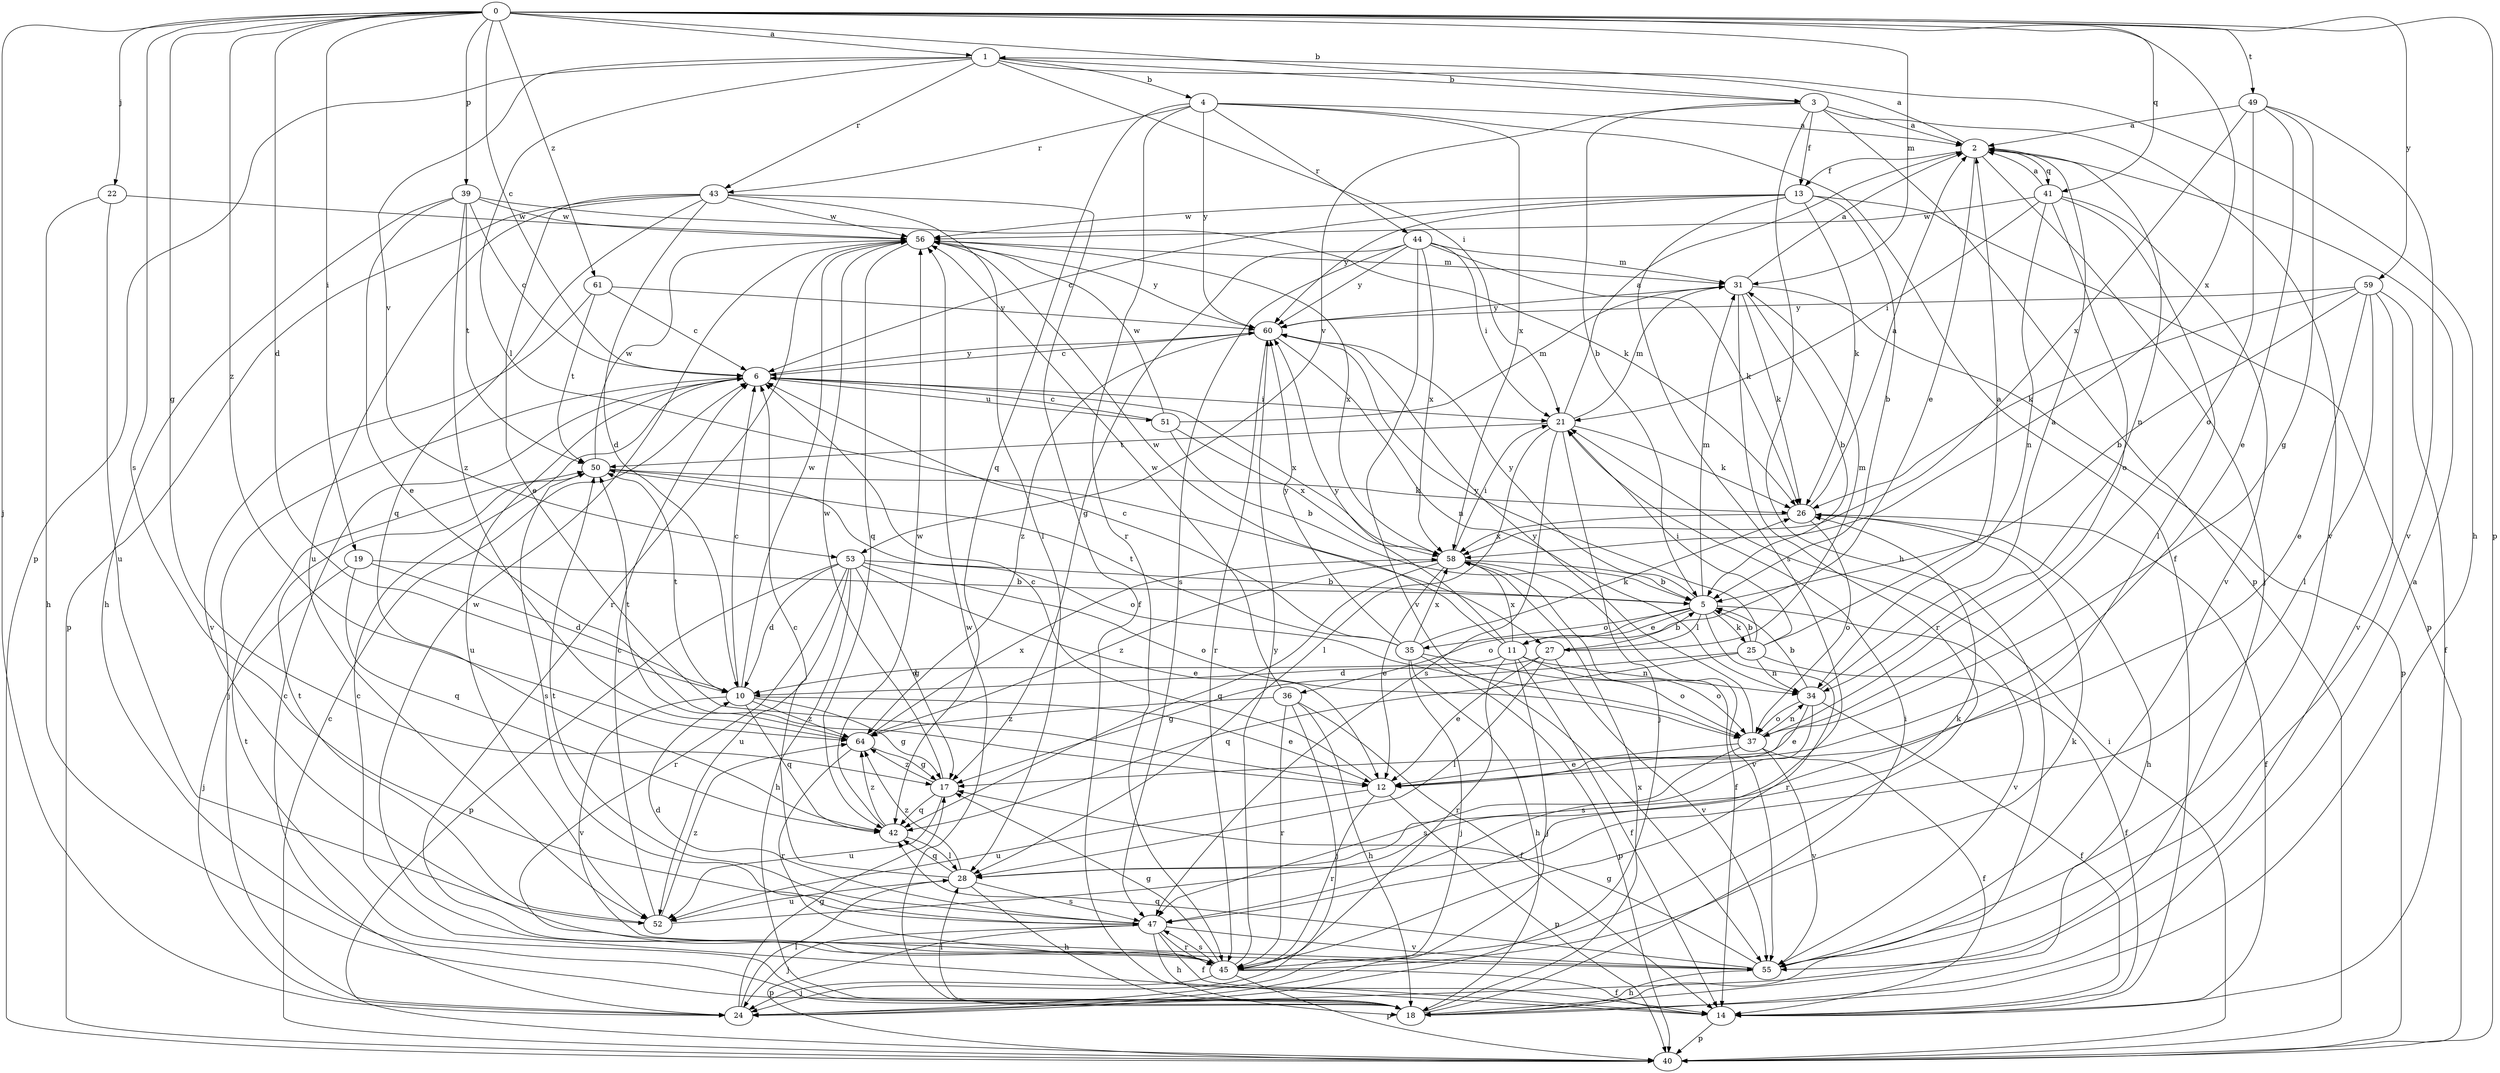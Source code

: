 strict digraph  {
0;
1;
2;
3;
4;
5;
6;
10;
11;
12;
13;
14;
17;
18;
19;
21;
22;
24;
25;
26;
27;
28;
31;
34;
35;
36;
37;
39;
40;
41;
42;
43;
44;
45;
47;
49;
50;
51;
52;
53;
55;
56;
58;
59;
60;
61;
64;
0 -> 1  [label=a];
0 -> 3  [label=b];
0 -> 6  [label=c];
0 -> 10  [label=d];
0 -> 17  [label=g];
0 -> 19  [label=i];
0 -> 22  [label=j];
0 -> 24  [label=j];
0 -> 31  [label=m];
0 -> 39  [label=p];
0 -> 40  [label=p];
0 -> 41  [label=q];
0 -> 47  [label=s];
0 -> 49  [label=t];
0 -> 58  [label=x];
0 -> 59  [label=y];
0 -> 61  [label=z];
0 -> 64  [label=z];
1 -> 3  [label=b];
1 -> 4  [label=b];
1 -> 18  [label=h];
1 -> 21  [label=i];
1 -> 27  [label=l];
1 -> 40  [label=p];
1 -> 43  [label=r];
1 -> 53  [label=v];
2 -> 1  [label=a];
2 -> 11  [label=e];
2 -> 13  [label=f];
2 -> 24  [label=j];
2 -> 34  [label=n];
2 -> 41  [label=q];
3 -> 2  [label=a];
3 -> 5  [label=b];
3 -> 13  [label=f];
3 -> 18  [label=h];
3 -> 40  [label=p];
3 -> 53  [label=v];
3 -> 55  [label=v];
4 -> 2  [label=a];
4 -> 14  [label=f];
4 -> 42  [label=q];
4 -> 43  [label=r];
4 -> 44  [label=r];
4 -> 45  [label=r];
4 -> 58  [label=x];
4 -> 60  [label=y];
5 -> 11  [label=e];
5 -> 25  [label=k];
5 -> 27  [label=l];
5 -> 31  [label=m];
5 -> 35  [label=o];
5 -> 36  [label=o];
5 -> 45  [label=r];
5 -> 55  [label=v];
5 -> 60  [label=y];
6 -> 21  [label=i];
6 -> 24  [label=j];
6 -> 51  [label=u];
6 -> 52  [label=u];
6 -> 58  [label=x];
6 -> 60  [label=y];
10 -> 6  [label=c];
10 -> 12  [label=e];
10 -> 17  [label=g];
10 -> 42  [label=q];
10 -> 50  [label=t];
10 -> 55  [label=v];
10 -> 56  [label=w];
10 -> 64  [label=z];
11 -> 10  [label=d];
11 -> 14  [label=f];
11 -> 24  [label=j];
11 -> 34  [label=n];
11 -> 37  [label=o];
11 -> 45  [label=r];
11 -> 56  [label=w];
11 -> 58  [label=x];
11 -> 60  [label=y];
12 -> 6  [label=c];
12 -> 40  [label=p];
12 -> 45  [label=r];
12 -> 52  [label=u];
13 -> 5  [label=b];
13 -> 6  [label=c];
13 -> 26  [label=k];
13 -> 40  [label=p];
13 -> 47  [label=s];
13 -> 56  [label=w];
13 -> 60  [label=y];
14 -> 6  [label=c];
14 -> 40  [label=p];
17 -> 42  [label=q];
17 -> 52  [label=u];
17 -> 56  [label=w];
17 -> 64  [label=z];
18 -> 2  [label=a];
18 -> 21  [label=i];
18 -> 28  [label=l];
18 -> 50  [label=t];
18 -> 56  [label=w];
18 -> 58  [label=x];
19 -> 5  [label=b];
19 -> 10  [label=d];
19 -> 24  [label=j];
19 -> 42  [label=q];
21 -> 2  [label=a];
21 -> 24  [label=j];
21 -> 26  [label=k];
21 -> 28  [label=l];
21 -> 31  [label=m];
21 -> 47  [label=s];
21 -> 50  [label=t];
22 -> 18  [label=h];
22 -> 52  [label=u];
22 -> 56  [label=w];
24 -> 6  [label=c];
24 -> 17  [label=g];
24 -> 28  [label=l];
25 -> 2  [label=a];
25 -> 5  [label=b];
25 -> 14  [label=f];
25 -> 17  [label=g];
25 -> 21  [label=i];
25 -> 34  [label=n];
25 -> 42  [label=q];
25 -> 60  [label=y];
26 -> 2  [label=a];
26 -> 14  [label=f];
26 -> 18  [label=h];
26 -> 37  [label=o];
26 -> 58  [label=x];
27 -> 5  [label=b];
27 -> 10  [label=d];
27 -> 12  [label=e];
27 -> 28  [label=l];
27 -> 31  [label=m];
27 -> 55  [label=v];
28 -> 6  [label=c];
28 -> 18  [label=h];
28 -> 42  [label=q];
28 -> 47  [label=s];
28 -> 52  [label=u];
28 -> 64  [label=z];
31 -> 2  [label=a];
31 -> 5  [label=b];
31 -> 26  [label=k];
31 -> 40  [label=p];
31 -> 45  [label=r];
31 -> 60  [label=y];
34 -> 2  [label=a];
34 -> 5  [label=b];
34 -> 12  [label=e];
34 -> 14  [label=f];
34 -> 37  [label=o];
34 -> 47  [label=s];
35 -> 6  [label=c];
35 -> 18  [label=h];
35 -> 24  [label=j];
35 -> 26  [label=k];
35 -> 37  [label=o];
35 -> 40  [label=p];
35 -> 50  [label=t];
35 -> 58  [label=x];
35 -> 60  [label=y];
36 -> 14  [label=f];
36 -> 18  [label=h];
36 -> 24  [label=j];
36 -> 45  [label=r];
36 -> 56  [label=w];
36 -> 64  [label=z];
37 -> 12  [label=e];
37 -> 14  [label=f];
37 -> 34  [label=n];
37 -> 47  [label=s];
37 -> 55  [label=v];
37 -> 60  [label=y];
39 -> 6  [label=c];
39 -> 12  [label=e];
39 -> 18  [label=h];
39 -> 26  [label=k];
39 -> 50  [label=t];
39 -> 56  [label=w];
39 -> 64  [label=z];
40 -> 6  [label=c];
40 -> 21  [label=i];
41 -> 2  [label=a];
41 -> 21  [label=i];
41 -> 28  [label=l];
41 -> 34  [label=n];
41 -> 37  [label=o];
41 -> 55  [label=v];
41 -> 56  [label=w];
42 -> 28  [label=l];
42 -> 56  [label=w];
42 -> 64  [label=z];
43 -> 10  [label=d];
43 -> 12  [label=e];
43 -> 14  [label=f];
43 -> 28  [label=l];
43 -> 40  [label=p];
43 -> 42  [label=q];
43 -> 52  [label=u];
43 -> 56  [label=w];
44 -> 17  [label=g];
44 -> 21  [label=i];
44 -> 26  [label=k];
44 -> 31  [label=m];
44 -> 47  [label=s];
44 -> 55  [label=v];
44 -> 58  [label=x];
44 -> 60  [label=y];
45 -> 14  [label=f];
45 -> 17  [label=g];
45 -> 24  [label=j];
45 -> 26  [label=k];
45 -> 40  [label=p];
45 -> 47  [label=s];
45 -> 56  [label=w];
45 -> 60  [label=y];
47 -> 10  [label=d];
47 -> 14  [label=f];
47 -> 18  [label=h];
47 -> 24  [label=j];
47 -> 40  [label=p];
47 -> 45  [label=r];
47 -> 50  [label=t];
47 -> 55  [label=v];
49 -> 2  [label=a];
49 -> 12  [label=e];
49 -> 17  [label=g];
49 -> 37  [label=o];
49 -> 55  [label=v];
49 -> 58  [label=x];
50 -> 26  [label=k];
50 -> 37  [label=o];
50 -> 47  [label=s];
50 -> 56  [label=w];
51 -> 5  [label=b];
51 -> 6  [label=c];
51 -> 31  [label=m];
51 -> 56  [label=w];
51 -> 58  [label=x];
52 -> 6  [label=c];
52 -> 26  [label=k];
52 -> 50  [label=t];
52 -> 64  [label=z];
53 -> 5  [label=b];
53 -> 10  [label=d];
53 -> 12  [label=e];
53 -> 17  [label=g];
53 -> 18  [label=h];
53 -> 37  [label=o];
53 -> 40  [label=p];
53 -> 45  [label=r];
53 -> 52  [label=u];
55 -> 17  [label=g];
55 -> 18  [label=h];
55 -> 42  [label=q];
56 -> 31  [label=m];
56 -> 42  [label=q];
56 -> 45  [label=r];
56 -> 58  [label=x];
56 -> 60  [label=y];
58 -> 5  [label=b];
58 -> 12  [label=e];
58 -> 14  [label=f];
58 -> 21  [label=i];
58 -> 42  [label=q];
58 -> 55  [label=v];
58 -> 64  [label=z];
59 -> 5  [label=b];
59 -> 12  [label=e];
59 -> 14  [label=f];
59 -> 26  [label=k];
59 -> 28  [label=l];
59 -> 55  [label=v];
59 -> 60  [label=y];
60 -> 6  [label=c];
60 -> 34  [label=n];
60 -> 45  [label=r];
60 -> 64  [label=z];
61 -> 6  [label=c];
61 -> 50  [label=t];
61 -> 55  [label=v];
61 -> 60  [label=y];
64 -> 17  [label=g];
64 -> 45  [label=r];
64 -> 50  [label=t];
64 -> 58  [label=x];
}
